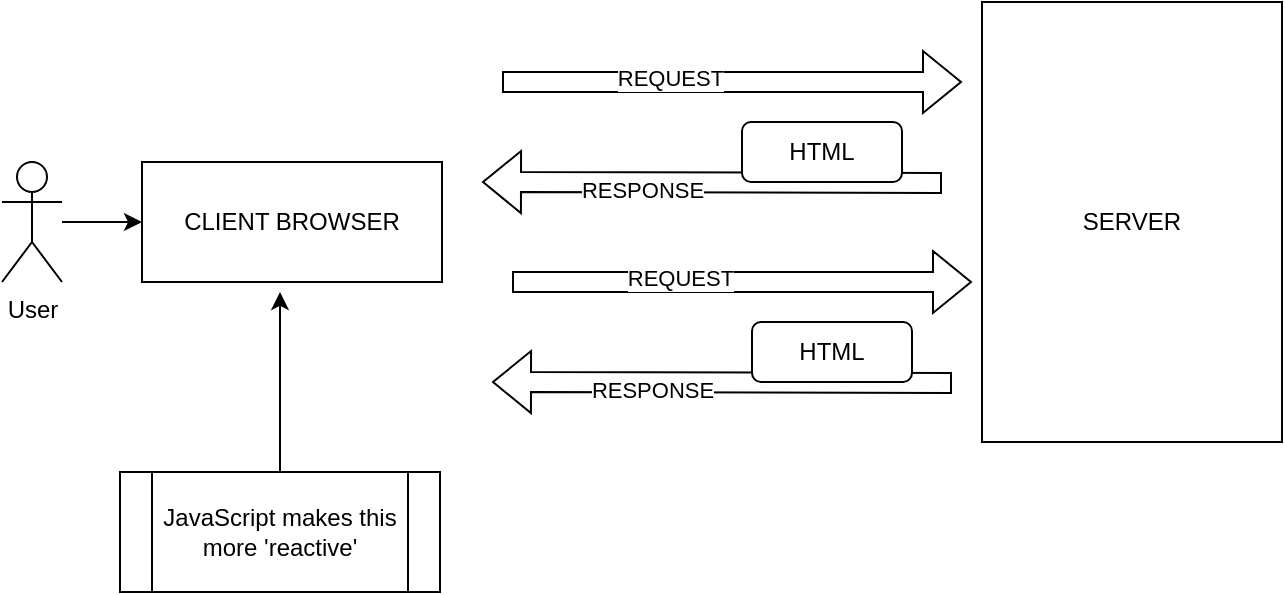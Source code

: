 <mxfile version="23.1.5" type="device">
  <diagram name="Page-1" id="Ikk-44iAqlB9v3dyu7Yl">
    <mxGraphModel dx="880" dy="534" grid="1" gridSize="10" guides="1" tooltips="1" connect="1" arrows="1" fold="1" page="1" pageScale="1" pageWidth="850" pageHeight="1100" math="0" shadow="0">
      <root>
        <mxCell id="0" />
        <mxCell id="1" parent="0" />
        <mxCell id="ILhAsIOJ0kpENmMuVwWW-3" value="" style="edgeStyle=orthogonalEdgeStyle;rounded=0;orthogonalLoop=1;jettySize=auto;html=1;" edge="1" parent="1" source="ILhAsIOJ0kpENmMuVwWW-1" target="ILhAsIOJ0kpENmMuVwWW-2">
          <mxGeometry relative="1" as="geometry" />
        </mxCell>
        <mxCell id="ILhAsIOJ0kpENmMuVwWW-1" value="User" style="shape=umlActor;verticalLabelPosition=bottom;verticalAlign=top;html=1;outlineConnect=0;" vertex="1" parent="1">
          <mxGeometry x="60" y="130" width="30" height="60" as="geometry" />
        </mxCell>
        <mxCell id="ILhAsIOJ0kpENmMuVwWW-2" value="CLIENT BROWSER" style="rounded=0;whiteSpace=wrap;html=1;" vertex="1" parent="1">
          <mxGeometry x="130" y="130" width="150" height="60" as="geometry" />
        </mxCell>
        <mxCell id="ILhAsIOJ0kpENmMuVwWW-5" value="SERVER" style="rounded=0;whiteSpace=wrap;html=1;" vertex="1" parent="1">
          <mxGeometry x="550" y="50" width="150" height="220" as="geometry" />
        </mxCell>
        <mxCell id="ILhAsIOJ0kpENmMuVwWW-7" value="" style="shape=flexArrow;endArrow=classic;html=1;rounded=0;" edge="1" parent="1">
          <mxGeometry width="50" height="50" relative="1" as="geometry">
            <mxPoint x="310" y="90" as="sourcePoint" />
            <mxPoint x="540" y="90" as="targetPoint" />
            <Array as="points" />
          </mxGeometry>
        </mxCell>
        <mxCell id="ILhAsIOJ0kpENmMuVwWW-9" value="REQUEST" style="edgeLabel;html=1;align=center;verticalAlign=middle;resizable=0;points=[];" vertex="1" connectable="0" parent="ILhAsIOJ0kpENmMuVwWW-7">
          <mxGeometry x="-0.27" y="2" relative="1" as="geometry">
            <mxPoint as="offset" />
          </mxGeometry>
        </mxCell>
        <mxCell id="ILhAsIOJ0kpENmMuVwWW-8" value="" style="shape=flexArrow;endArrow=classic;html=1;rounded=0;" edge="1" parent="1">
          <mxGeometry width="50" height="50" relative="1" as="geometry">
            <mxPoint x="530" y="140.5" as="sourcePoint" />
            <mxPoint x="300" y="140" as="targetPoint" />
            <Array as="points" />
          </mxGeometry>
        </mxCell>
        <mxCell id="ILhAsIOJ0kpENmMuVwWW-11" value="RESPONSE" style="edgeLabel;html=1;align=center;verticalAlign=middle;resizable=0;points=[];" vertex="1" connectable="0" parent="ILhAsIOJ0kpENmMuVwWW-8">
          <mxGeometry x="0.304" y="4" relative="1" as="geometry">
            <mxPoint as="offset" />
          </mxGeometry>
        </mxCell>
        <mxCell id="ILhAsIOJ0kpENmMuVwWW-12" value="HTML" style="rounded=1;whiteSpace=wrap;html=1;" vertex="1" parent="1">
          <mxGeometry x="430" y="110" width="80" height="30" as="geometry" />
        </mxCell>
        <mxCell id="ILhAsIOJ0kpENmMuVwWW-13" value="" style="shape=flexArrow;endArrow=classic;html=1;rounded=0;" edge="1" parent="1">
          <mxGeometry width="50" height="50" relative="1" as="geometry">
            <mxPoint x="315" y="190" as="sourcePoint" />
            <mxPoint x="545" y="190" as="targetPoint" />
            <Array as="points" />
          </mxGeometry>
        </mxCell>
        <mxCell id="ILhAsIOJ0kpENmMuVwWW-14" value="REQUEST" style="edgeLabel;html=1;align=center;verticalAlign=middle;resizable=0;points=[];" vertex="1" connectable="0" parent="ILhAsIOJ0kpENmMuVwWW-13">
          <mxGeometry x="-0.27" y="2" relative="1" as="geometry">
            <mxPoint as="offset" />
          </mxGeometry>
        </mxCell>
        <mxCell id="ILhAsIOJ0kpENmMuVwWW-15" value="" style="shape=flexArrow;endArrow=classic;html=1;rounded=0;" edge="1" parent="1">
          <mxGeometry width="50" height="50" relative="1" as="geometry">
            <mxPoint x="535" y="240.5" as="sourcePoint" />
            <mxPoint x="305" y="240" as="targetPoint" />
            <Array as="points" />
          </mxGeometry>
        </mxCell>
        <mxCell id="ILhAsIOJ0kpENmMuVwWW-16" value="RESPONSE" style="edgeLabel;html=1;align=center;verticalAlign=middle;resizable=0;points=[];" vertex="1" connectable="0" parent="ILhAsIOJ0kpENmMuVwWW-15">
          <mxGeometry x="0.304" y="4" relative="1" as="geometry">
            <mxPoint as="offset" />
          </mxGeometry>
        </mxCell>
        <mxCell id="ILhAsIOJ0kpENmMuVwWW-17" value="HTML" style="rounded=1;whiteSpace=wrap;html=1;" vertex="1" parent="1">
          <mxGeometry x="435" y="210" width="80" height="30" as="geometry" />
        </mxCell>
        <mxCell id="ILhAsIOJ0kpENmMuVwWW-18" value="JavaScript makes this more &#39;reactive&#39;" style="shape=process;whiteSpace=wrap;html=1;backgroundOutline=1;" vertex="1" parent="1">
          <mxGeometry x="119" y="285" width="160" height="60" as="geometry" />
        </mxCell>
        <mxCell id="ILhAsIOJ0kpENmMuVwWW-19" style="edgeStyle=orthogonalEdgeStyle;rounded=0;orthogonalLoop=1;jettySize=auto;html=1;entryX=0.46;entryY=1.083;entryDx=0;entryDy=0;entryPerimeter=0;" edge="1" parent="1" source="ILhAsIOJ0kpENmMuVwWW-18" target="ILhAsIOJ0kpENmMuVwWW-2">
          <mxGeometry relative="1" as="geometry" />
        </mxCell>
      </root>
    </mxGraphModel>
  </diagram>
</mxfile>
